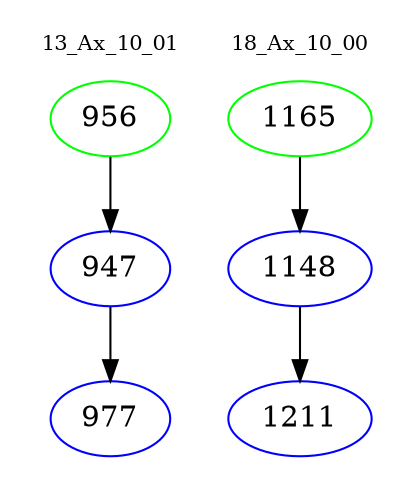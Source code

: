 digraph{
subgraph cluster_0 {
color = white
label = "13_Ax_10_01";
fontsize=10;
T0_956 [label="956", color="green"]
T0_956 -> T0_947 [color="black"]
T0_947 [label="947", color="blue"]
T0_947 -> T0_977 [color="black"]
T0_977 [label="977", color="blue"]
}
subgraph cluster_1 {
color = white
label = "18_Ax_10_00";
fontsize=10;
T1_1165 [label="1165", color="green"]
T1_1165 -> T1_1148 [color="black"]
T1_1148 [label="1148", color="blue"]
T1_1148 -> T1_1211 [color="black"]
T1_1211 [label="1211", color="blue"]
}
}
